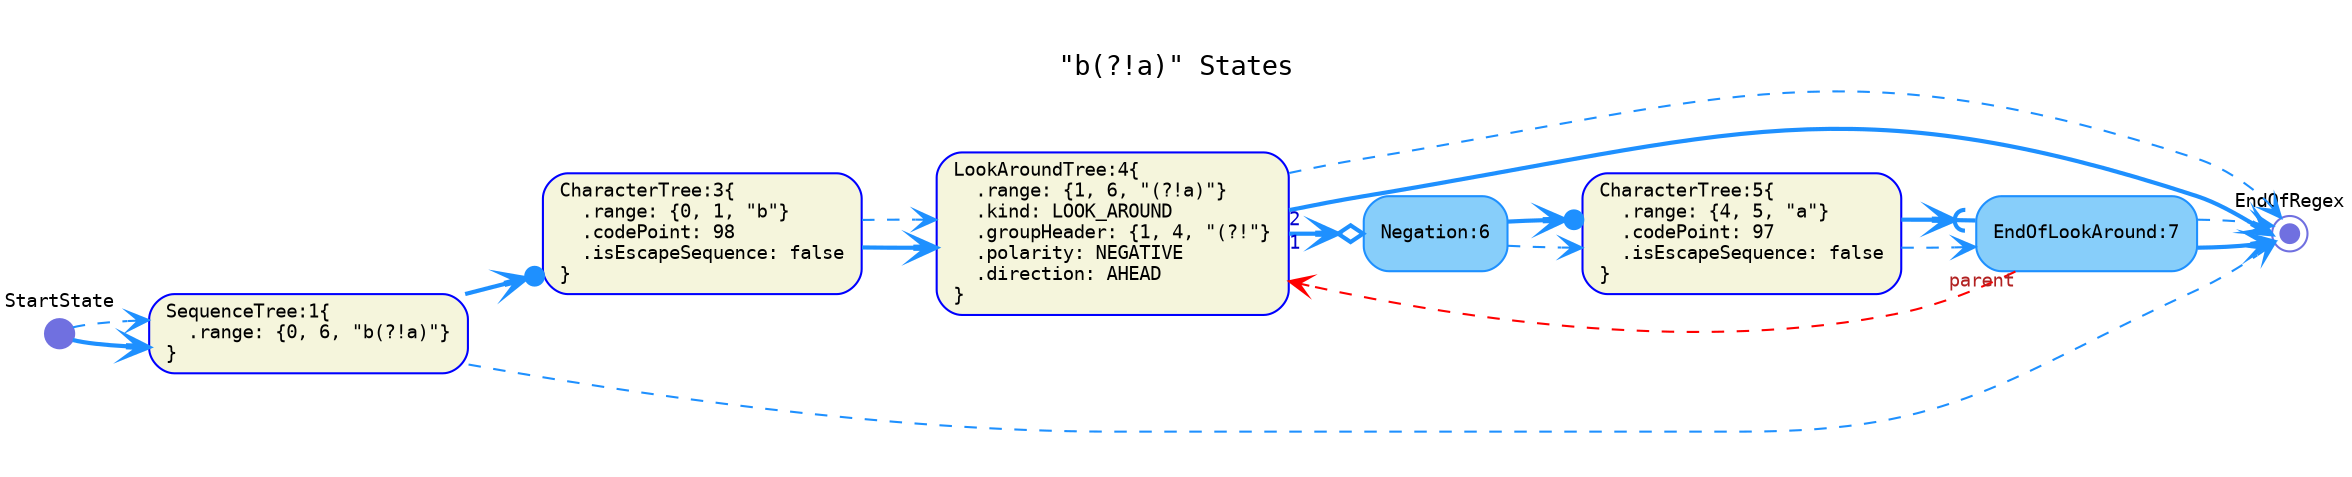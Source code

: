 digraph G {
  rankdir=LR;
  graph [fontname="Monospace", fontsize="13", pad="0.3"]
  labelloc="t";
  label="\"b(?!a)\" States";

  // tree-and-state nodes
  node [fontname="Monospace", fontsize= "9", shape="box", style="rounded,filled", color="Blue", fillcolor="Beige", fixedsize="false", width="0.75"]
  1[ label="SequenceTree:1\{\l  .range: \{0, 6, \"b(?!a)\"\}\l\}\l" ]
  3[ label="CharacterTree:3\{\l  .range: \{0, 1, \"b\"\}\l  .codePoint: 98\l  .isEscapeSequence: false\l\}\l" ]
  4[ label="LookAroundTree:4\{\l  .range: \{1, 6, \"(?!a)\"\}\l  .kind: LOOK_AROUND\l  .groupHeader: \{1, 4, \"(?!\"\}\l  .polarity: NEGATIVE\l  .direction: AHEAD\l\}\l" ]
  5[ label="CharacterTree:5\{\l  .range: \{4, 5, \"a\"\}\l  .codePoint: 97\l  .isEscapeSequence: false\l\}\l" ]

  // start nodes
  node [fontname="Monospace", fontsize= "9", shape="circle", style="rounded,filled", color="#7070E0", fillcolor="#7070E0", fixedsize="true", width="0.20"]
  StartState[ label="StartState\l\l\l\l" ]

  // end nodes
  node [fontname="Monospace", fontsize= "9", shape="doublecircle", style="rounded,filled", color="#7070E0", fillcolor="#7070E0", fixedsize="true", width="0.12"]
  EndOfRegex[ label="EndOfRegex\l\l\l\l" ]

  // state nodes
  node [fontname="Monospace", fontsize= "9", shape="box", style="rounded,filled", color="DodgerBlue", fillcolor="LightSkyBlue", fixedsize="false", width="0.75"]
  6[ label="Negation:6\l" ]
  7[ label="EndOfLookAround:7\l" ]

  // epsilon-successor edges
  edge [fontname="Monospace", fontsize="9", style="bold", color="DodgerBlue", fontcolor="MediumBlue", arrowhead="vee", arrowtail="none", dir="both"]
  StartState -> 1 [ label="",  taillabel="" ]
  3 -> 4 [ label="",  taillabel="" ]
  4 -> EndOfRegex [ label="",  taillabel="2" ]
  7 -> EndOfRegex [ label="",  taillabel="" ]

  // continuation edges
  edge [fontname="Monospace", fontsize="9", style="dashed", color="DodgerBlue", fontcolor="MediumBlue", arrowhead="vee", arrowtail="none", dir="both"]
  StartState -> 1 [ label="",  taillabel="" ]
  1 -> EndOfRegex [ label="",  taillabel="" ]
  3 -> 4 [ label="",  taillabel="" ]
  4 -> EndOfRegex [ label="",  taillabel="" ]
  6 -> 5 [ label="",  taillabel="" ]
  5 -> 7 [ label="",  taillabel="" ]
  7 -> EndOfRegex [ label="",  taillabel="" ]

  // character-successor edges
  edge [fontname="Monospace", fontsize="9", style="bold", color="DodgerBlue", fontcolor="MediumBlue", arrowhead="dotvee", arrowtail="none", dir="both"]
  1 -> 3 [ label="",  taillabel="" ]
  6 -> 5 [ label="",  taillabel="" ]

  // negation-successor edges
  edge [fontname="Monospace", fontsize="9", style="bold", color="DodgerBlue", fontcolor="MediumBlue", arrowhead="odiamondvee", arrowtail="none", dir="both"]
  4 -> 6 [ label="",  taillabel="1" ]

  // backtracking-successor edges
  edge [fontname="Monospace", fontsize="9", style="bold", color="DodgerBlue", fontcolor="MediumBlue", arrowhead="icurvevee", arrowtail="none", dir="both"]
  5 -> 7 [ label="",  taillabel="" ]

  // reference edges
  edge [fontname="Monospace", fontsize="9", style="dashed", color="Red", fontcolor="Firebrick", arrowhead="vee", arrowtail="none", dir="both"]
  7 -> 4 [ label="",  taillabel="parent" ]
}
